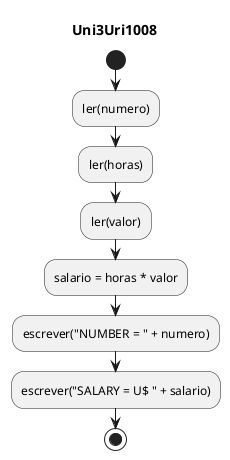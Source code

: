 @startuml Uni3Uri1008
	title Uni3Uri1008
	start
	:ler(numero);
	:ler(horas);
	:ler(valor);
	:salario = horas * valor;
	:escrever("NUMBER = " + numero);
	:escrever("SALARY = U$ " + salario);
	stop
@enduml
